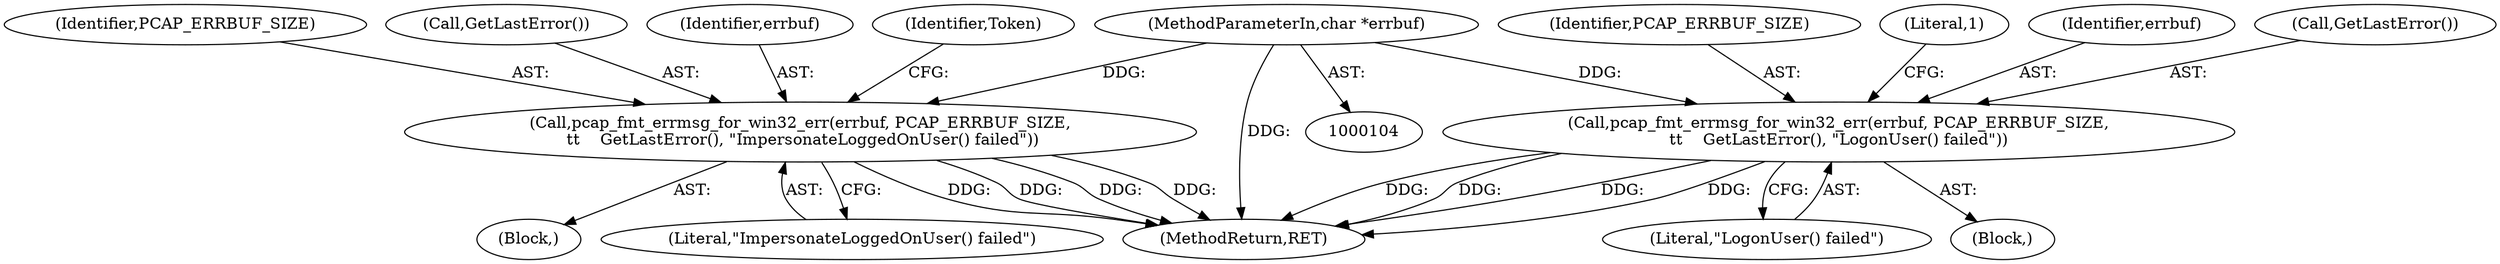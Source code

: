 digraph "1_libpcap_484d60cbf7ca4ec758c3cbb8a82d68b244a78d58@pointer" {
"1000107" [label="(MethodParameterIn,char *errbuf)"];
"1000122" [label="(Call,pcap_fmt_errmsg_for_win32_err(errbuf, PCAP_ERRBUF_SIZE,\n\t\t    GetLastError(), \"LogonUser() failed\"))"];
"1000136" [label="(Call,pcap_fmt_errmsg_for_win32_err(errbuf, PCAP_ERRBUF_SIZE,\n \t\t    GetLastError(), \"ImpersonateLoggedOnUser() failed\"))"];
"1000122" [label="(Call,pcap_fmt_errmsg_for_win32_err(errbuf, PCAP_ERRBUF_SIZE,\n\t\t    GetLastError(), \"LogonUser() failed\"))"];
"1000107" [label="(MethodParameterIn,char *errbuf)"];
"1000150" [label="(MethodReturn,RET)"];
"1000140" [label="(Literal,\"ImpersonateLoggedOnUser() failed\")"];
"1000139" [label="(Call,GetLastError())"];
"1000123" [label="(Identifier,errbuf)"];
"1000137" [label="(Identifier,errbuf)"];
"1000125" [label="(Call,GetLastError())"];
"1000135" [label="(Block,)"];
"1000121" [label="(Block,)"];
"1000124" [label="(Identifier,PCAP_ERRBUF_SIZE)"];
"1000129" [label="(Literal,1)"];
"1000142" [label="(Identifier,Token)"];
"1000126" [label="(Literal,\"LogonUser() failed\")"];
"1000136" [label="(Call,pcap_fmt_errmsg_for_win32_err(errbuf, PCAP_ERRBUF_SIZE,\n \t\t    GetLastError(), \"ImpersonateLoggedOnUser() failed\"))"];
"1000138" [label="(Identifier,PCAP_ERRBUF_SIZE)"];
"1000107" -> "1000104"  [label="AST: "];
"1000107" -> "1000150"  [label="DDG: "];
"1000107" -> "1000122"  [label="DDG: "];
"1000107" -> "1000136"  [label="DDG: "];
"1000122" -> "1000121"  [label="AST: "];
"1000122" -> "1000126"  [label="CFG: "];
"1000123" -> "1000122"  [label="AST: "];
"1000124" -> "1000122"  [label="AST: "];
"1000125" -> "1000122"  [label="AST: "];
"1000126" -> "1000122"  [label="AST: "];
"1000129" -> "1000122"  [label="CFG: "];
"1000122" -> "1000150"  [label="DDG: "];
"1000122" -> "1000150"  [label="DDG: "];
"1000122" -> "1000150"  [label="DDG: "];
"1000122" -> "1000150"  [label="DDG: "];
"1000136" -> "1000135"  [label="AST: "];
"1000136" -> "1000140"  [label="CFG: "];
"1000137" -> "1000136"  [label="AST: "];
"1000138" -> "1000136"  [label="AST: "];
"1000139" -> "1000136"  [label="AST: "];
"1000140" -> "1000136"  [label="AST: "];
"1000142" -> "1000136"  [label="CFG: "];
"1000136" -> "1000150"  [label="DDG: "];
"1000136" -> "1000150"  [label="DDG: "];
"1000136" -> "1000150"  [label="DDG: "];
"1000136" -> "1000150"  [label="DDG: "];
}
